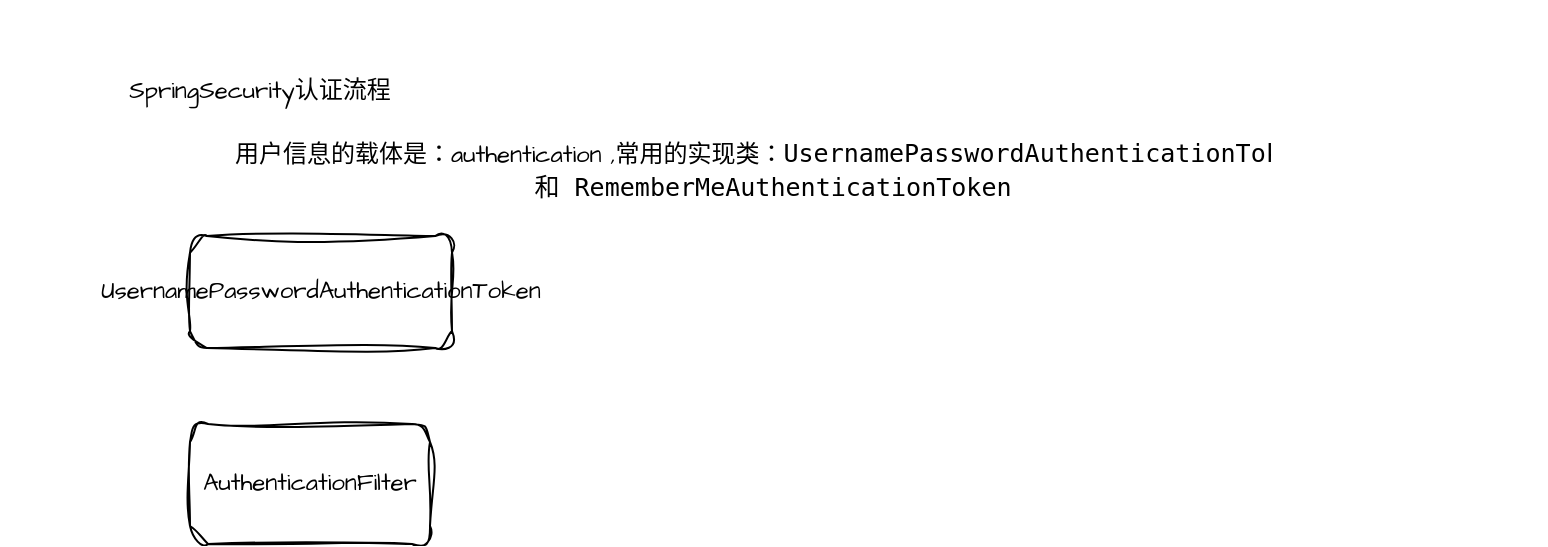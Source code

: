 <mxfile version="24.2.5" type="github">
  <diagram name="第 1 页" id="nSO1w7hgdYzm0M3njHVF">
    <mxGraphModel dx="927" dy="925" grid="0" gridSize="10" guides="1" tooltips="1" connect="1" arrows="1" fold="1" page="0" pageScale="1" pageWidth="1169" pageHeight="827" math="0" shadow="0">
      <root>
        <mxCell id="0" />
        <mxCell id="1" parent="0" />
        <mxCell id="fM1xi27GiWtBx4axmUrS-1" value="SpringSecurity认证流程" style="text;html=1;align=center;verticalAlign=middle;whiteSpace=wrap;rounded=0;fontFamily=Architects Daughter;fontSource=https%3A%2F%2Ffonts.googleapis.com%2Fcss%3Ffamily%3DArchitects%2BDaughter;" vertex="1" parent="1">
          <mxGeometry x="58" y="-400" width="146" height="92" as="geometry" />
        </mxCell>
        <mxCell id="fM1xi27GiWtBx4axmUrS-2" value="用户信息的载体是：authentication ,常用的实现类：&lt;span style=&quot;font-family: &amp;quot;JetBrains Mono&amp;quot;, monospace; font-size: 9.4pt; background-color: initial;&quot;&gt;UsernamePasswordAuthenticationToken 和&amp;nbsp;&lt;/span&gt;&lt;span style=&quot;font-family: &amp;quot;JetBrains Mono&amp;quot;, monospace; font-size: 9.4pt; background-color: initial;&quot;&gt;RememberMeAuthenticationToken&lt;/span&gt;" style="text;html=1;align=center;verticalAlign=middle;whiteSpace=wrap;rounded=0;fontFamily=Architects Daughter;fontSource=https%3A%2F%2Ffonts.googleapis.com%2Fcss%3Ffamily%3DArchitects%2BDaughter;" vertex="1" parent="1">
          <mxGeometry x="1" y="-334" width="773" height="37" as="geometry" />
        </mxCell>
        <mxCell id="fM1xi27GiWtBx4axmUrS-3" value="AuthenticationFilter" style="rounded=1;whiteSpace=wrap;html=1;sketch=1;hachureGap=4;jiggle=2;curveFitting=1;fontFamily=Architects Daughter;fontSource=https%3A%2F%2Ffonts.googleapis.com%2Fcss%3Ffamily%3DArchitects%2BDaughter;" vertex="1" parent="1">
          <mxGeometry x="96" y="-188" width="120" height="60" as="geometry" />
        </mxCell>
        <mxCell id="fM1xi27GiWtBx4axmUrS-4" value="UsernamePasswordAuthenticationToken" style="rounded=1;whiteSpace=wrap;html=1;sketch=1;hachureGap=4;jiggle=2;curveFitting=1;fontFamily=Architects Daughter;fontSource=https%3A%2F%2Ffonts.googleapis.com%2Fcss%3Ffamily%3DArchitects%2BDaughter;" vertex="1" parent="1">
          <mxGeometry x="96" y="-282" width="131" height="56" as="geometry" />
        </mxCell>
      </root>
    </mxGraphModel>
  </diagram>
</mxfile>
